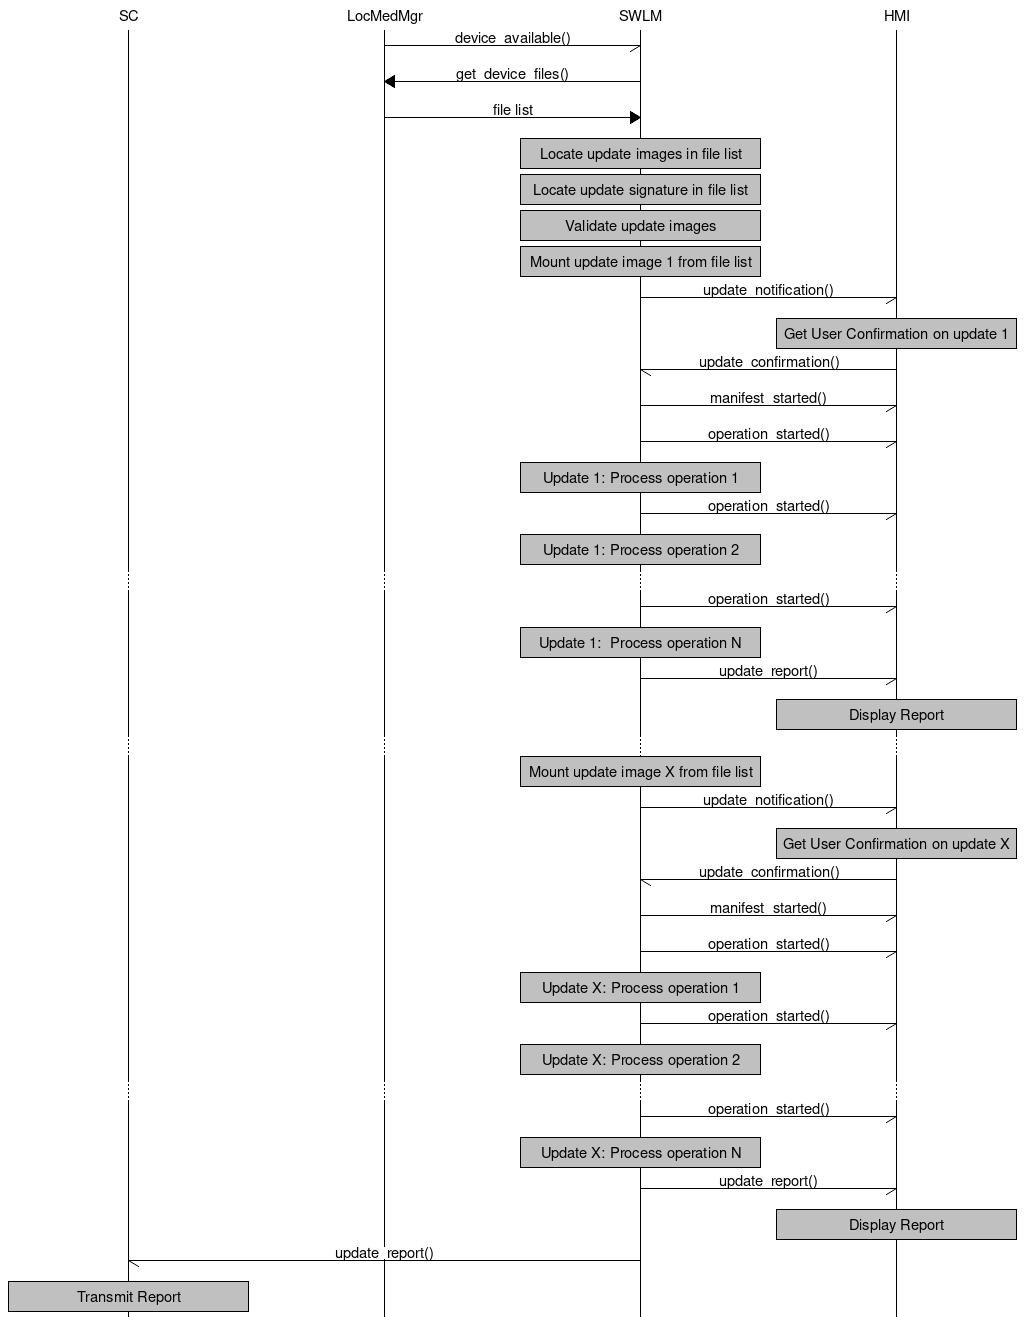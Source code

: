 
#
#
# Sequence diagram description
#
# The sequence diagram description below is translated to
# a PNG image by mscgen (http://www.mcternan.me.uk/mscgen/)
# 
# Recompile updated diagrams to a png image with:
#  
#   mscgen -T png swm.msc
#

msc {
  width="1024";
  "SC", "LocMedMgr",  "SWLM", "HMI";
  "LocMedMgr" -> "SWLM" [  label = "device_available()" ];
  "SWLM" => "LocMedMgr" [  label = "get_device_files()" ];
  "SWLM" <= "LocMedMgr" [  label = "file list" ];
  "SWLM" box "SWLM" [ textbgcolour="silver", label = "Locate update images in file list" ];
  "SWLM" box "SWLM" [ textbgcolour="silver", label = "Locate update signature in file list" ];
  "SWLM" box "SWLM" [ textbgcolour="silver", label = "Validate update images" ];
  "SWLM" box "SWLM" [ textbgcolour="silver", label = "Mount update image 1 from file list" ];
  "SWLM" -> "HMI" [ label = "update_notification()" ];
  "HMI" box "HMI" [ textbgcolour="silver", label = "Get User Confirmation on update 1" ];
  "HMI" -> "SWLM" [ label = "update_confirmation()" ];
  "SWLM" -> "HMI" [ label = "manifest_started()" ];
  "SWLM" -> "HMI" [ label = "operation_started()" ];
  "SWLM" box "SWLM" [ textbgcolour="silver", label = "Update 1: Process operation 1" ];
  "SWLM" -> "HMI" [ label = "operation_started()" ];
  "SWLM" box "SWLM" [ textbgcolour="silver", label = "Update 1: Process operation 2" ];
  ...;
  "SWLM" -> "HMI" [ label = "operation_started()" ];
  "SWLM" box "SWLM" [ textbgcolour="silver", label = "Update 1:  Process operation N" ];

  "SWLM" -> "HMI"  [ label = "update_report()" ];
  "HMI" box "HMI" [ textbgcolour="silver", label = "Display Report" ];
  ...;
  "SWLM" box "SWLM" [ textbgcolour="silver", label = "Mount update image X from file list" ];
  "SWLM" -> "HMI" [ label = "update_notification()" ];
  "HMI" box "HMI" [ textbgcolour="silver", label = "Get User Confirmation on update X" ];
  "HMI" -> "SWLM" [ label = "update_confirmation()" ];
  "SWLM" -> "HMI" [ label = "manifest_started()" ];
  "SWLM" -> "HMI" [ label = "operation_started()" ];
  "SWLM" box "SWLM" [ textbgcolour="silver", label = "Update X: Process operation 1" ];
  "SWLM" -> "HMI" [ label = "operation_started()" ];
  "SWLM" box "SWLM" [ textbgcolour="silver", label = "Update X: Process operation 2" ];
  ...;
  "SWLM" -> "HMI" [ label = "operation_started()" ];
  "SWLM" box "SWLM" [ textbgcolour="silver", label = "Update X: Process operation N" ];
  "SWLM" -> "HMI"  [ label = "update_report()" ];
  "HMI" box "HMI" [ textbgcolour="silver", label = "Display Report" ];
  "SWLM" -> "SC"  [ label = "update_report()" ];
  "SC" box "SC" [ textbgcolour="silver", label = "Transmit Report" ];
}

